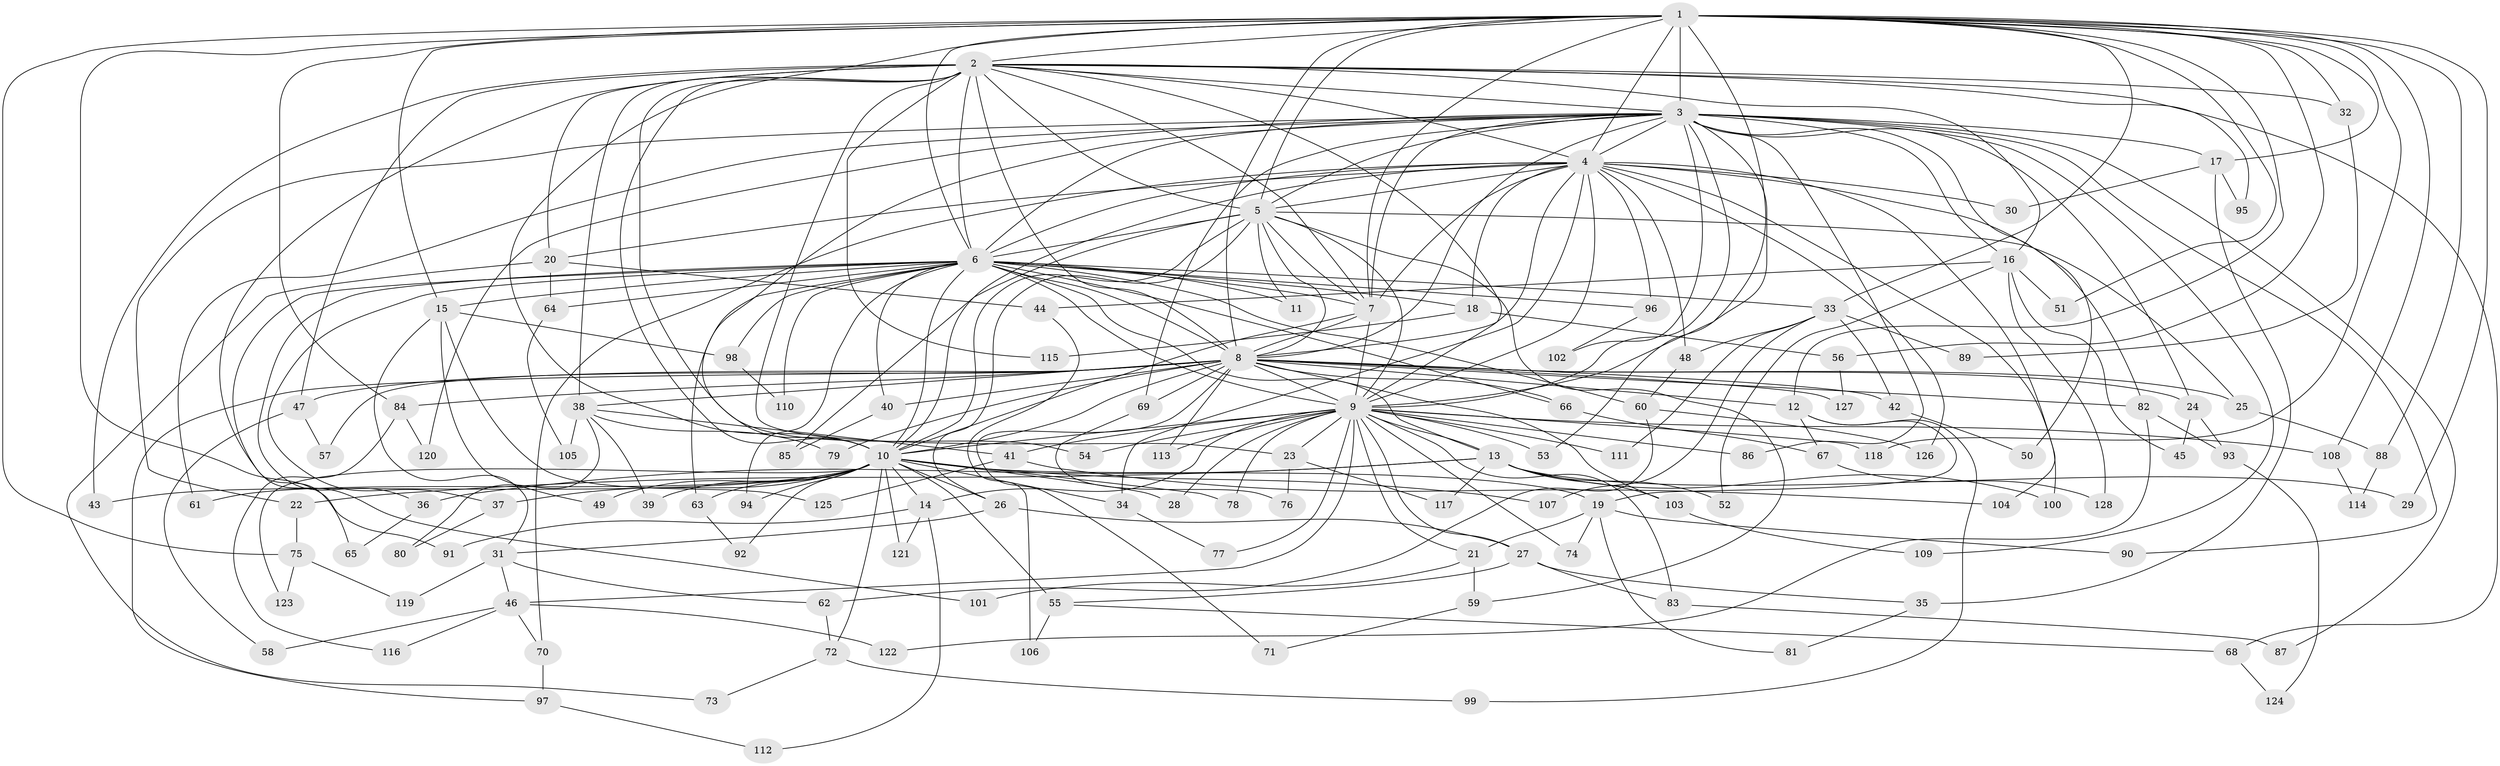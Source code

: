 // coarse degree distribution, {26: 0.011111111111111112, 11: 0.011111111111111112, 21: 0.011111111111111112, 4: 0.14444444444444443, 3: 0.3111111111111111, 5: 0.044444444444444446, 2: 0.3333333333333333, 7: 0.03333333333333333, 23: 0.022222222222222223, 6: 0.03333333333333333, 22: 0.011111111111111112, 20: 0.022222222222222223, 9: 0.011111111111111112}
// Generated by graph-tools (version 1.1) at 2025/36/03/04/25 23:36:22]
// undirected, 128 vertices, 281 edges
graph export_dot {
  node [color=gray90,style=filled];
  1;
  2;
  3;
  4;
  5;
  6;
  7;
  8;
  9;
  10;
  11;
  12;
  13;
  14;
  15;
  16;
  17;
  18;
  19;
  20;
  21;
  22;
  23;
  24;
  25;
  26;
  27;
  28;
  29;
  30;
  31;
  32;
  33;
  34;
  35;
  36;
  37;
  38;
  39;
  40;
  41;
  42;
  43;
  44;
  45;
  46;
  47;
  48;
  49;
  50;
  51;
  52;
  53;
  54;
  55;
  56;
  57;
  58;
  59;
  60;
  61;
  62;
  63;
  64;
  65;
  66;
  67;
  68;
  69;
  70;
  71;
  72;
  73;
  74;
  75;
  76;
  77;
  78;
  79;
  80;
  81;
  82;
  83;
  84;
  85;
  86;
  87;
  88;
  89;
  90;
  91;
  92;
  93;
  94;
  95;
  96;
  97;
  98;
  99;
  100;
  101;
  102;
  103;
  104;
  105;
  106;
  107;
  108;
  109;
  110;
  111;
  112;
  113;
  114;
  115;
  116;
  117;
  118;
  119;
  120;
  121;
  122;
  123;
  124;
  125;
  126;
  127;
  128;
  1 -- 2;
  1 -- 3;
  1 -- 4;
  1 -- 5;
  1 -- 6;
  1 -- 7;
  1 -- 8;
  1 -- 9;
  1 -- 10;
  1 -- 12;
  1 -- 15;
  1 -- 17;
  1 -- 29;
  1 -- 32;
  1 -- 33;
  1 -- 51;
  1 -- 56;
  1 -- 75;
  1 -- 84;
  1 -- 88;
  1 -- 91;
  1 -- 108;
  1 -- 118;
  2 -- 3;
  2 -- 4;
  2 -- 5;
  2 -- 6;
  2 -- 7;
  2 -- 8;
  2 -- 9;
  2 -- 10;
  2 -- 16;
  2 -- 20;
  2 -- 23;
  2 -- 32;
  2 -- 38;
  2 -- 43;
  2 -- 47;
  2 -- 54;
  2 -- 68;
  2 -- 95;
  2 -- 101;
  2 -- 115;
  3 -- 4;
  3 -- 5;
  3 -- 6;
  3 -- 7;
  3 -- 8;
  3 -- 9;
  3 -- 10;
  3 -- 16;
  3 -- 17;
  3 -- 22;
  3 -- 24;
  3 -- 50;
  3 -- 53;
  3 -- 61;
  3 -- 69;
  3 -- 86;
  3 -- 87;
  3 -- 90;
  3 -- 102;
  3 -- 109;
  3 -- 120;
  4 -- 5;
  4 -- 6;
  4 -- 7;
  4 -- 8;
  4 -- 9;
  4 -- 10;
  4 -- 18;
  4 -- 20;
  4 -- 30;
  4 -- 34;
  4 -- 48;
  4 -- 70;
  4 -- 82;
  4 -- 96;
  4 -- 100;
  4 -- 104;
  4 -- 126;
  5 -- 6;
  5 -- 7;
  5 -- 8;
  5 -- 9;
  5 -- 10;
  5 -- 11;
  5 -- 25;
  5 -- 26;
  5 -- 59;
  5 -- 85;
  6 -- 7;
  6 -- 8;
  6 -- 9;
  6 -- 10;
  6 -- 11;
  6 -- 13;
  6 -- 15;
  6 -- 18;
  6 -- 33;
  6 -- 36;
  6 -- 37;
  6 -- 40;
  6 -- 60;
  6 -- 63;
  6 -- 64;
  6 -- 65;
  6 -- 66;
  6 -- 94;
  6 -- 96;
  6 -- 98;
  6 -- 110;
  7 -- 8;
  7 -- 9;
  7 -- 10;
  8 -- 9;
  8 -- 10;
  8 -- 12;
  8 -- 24;
  8 -- 25;
  8 -- 38;
  8 -- 40;
  8 -- 42;
  8 -- 47;
  8 -- 57;
  8 -- 66;
  8 -- 69;
  8 -- 71;
  8 -- 79;
  8 -- 82;
  8 -- 84;
  8 -- 97;
  8 -- 103;
  8 -- 113;
  8 -- 127;
  9 -- 10;
  9 -- 13;
  9 -- 14;
  9 -- 21;
  9 -- 23;
  9 -- 27;
  9 -- 28;
  9 -- 41;
  9 -- 46;
  9 -- 53;
  9 -- 54;
  9 -- 74;
  9 -- 77;
  9 -- 78;
  9 -- 83;
  9 -- 86;
  9 -- 108;
  9 -- 111;
  9 -- 113;
  9 -- 118;
  10 -- 14;
  10 -- 19;
  10 -- 26;
  10 -- 28;
  10 -- 34;
  10 -- 37;
  10 -- 39;
  10 -- 43;
  10 -- 49;
  10 -- 55;
  10 -- 61;
  10 -- 63;
  10 -- 72;
  10 -- 78;
  10 -- 92;
  10 -- 94;
  10 -- 107;
  10 -- 121;
  10 -- 123;
  12 -- 19;
  12 -- 67;
  12 -- 99;
  13 -- 22;
  13 -- 29;
  13 -- 36;
  13 -- 52;
  13 -- 100;
  13 -- 103;
  13 -- 117;
  14 -- 91;
  14 -- 112;
  14 -- 121;
  15 -- 31;
  15 -- 49;
  15 -- 98;
  15 -- 125;
  16 -- 44;
  16 -- 45;
  16 -- 51;
  16 -- 52;
  16 -- 128;
  17 -- 30;
  17 -- 35;
  17 -- 95;
  18 -- 56;
  18 -- 115;
  19 -- 21;
  19 -- 74;
  19 -- 81;
  19 -- 90;
  20 -- 44;
  20 -- 64;
  20 -- 73;
  21 -- 59;
  21 -- 101;
  22 -- 75;
  23 -- 76;
  23 -- 117;
  24 -- 45;
  24 -- 93;
  25 -- 88;
  26 -- 27;
  26 -- 31;
  27 -- 35;
  27 -- 55;
  27 -- 83;
  31 -- 46;
  31 -- 62;
  31 -- 119;
  32 -- 89;
  33 -- 42;
  33 -- 48;
  33 -- 89;
  33 -- 107;
  33 -- 111;
  34 -- 77;
  35 -- 81;
  36 -- 65;
  37 -- 80;
  38 -- 39;
  38 -- 41;
  38 -- 79;
  38 -- 80;
  38 -- 105;
  40 -- 85;
  41 -- 104;
  41 -- 125;
  42 -- 50;
  44 -- 106;
  46 -- 58;
  46 -- 70;
  46 -- 116;
  46 -- 122;
  47 -- 57;
  47 -- 58;
  48 -- 60;
  55 -- 68;
  55 -- 106;
  56 -- 127;
  59 -- 71;
  60 -- 62;
  60 -- 126;
  62 -- 72;
  63 -- 92;
  64 -- 105;
  66 -- 67;
  67 -- 128;
  68 -- 124;
  69 -- 76;
  70 -- 97;
  72 -- 73;
  72 -- 99;
  75 -- 119;
  75 -- 123;
  82 -- 93;
  82 -- 122;
  83 -- 87;
  84 -- 116;
  84 -- 120;
  88 -- 114;
  93 -- 124;
  96 -- 102;
  97 -- 112;
  98 -- 110;
  103 -- 109;
  108 -- 114;
}
